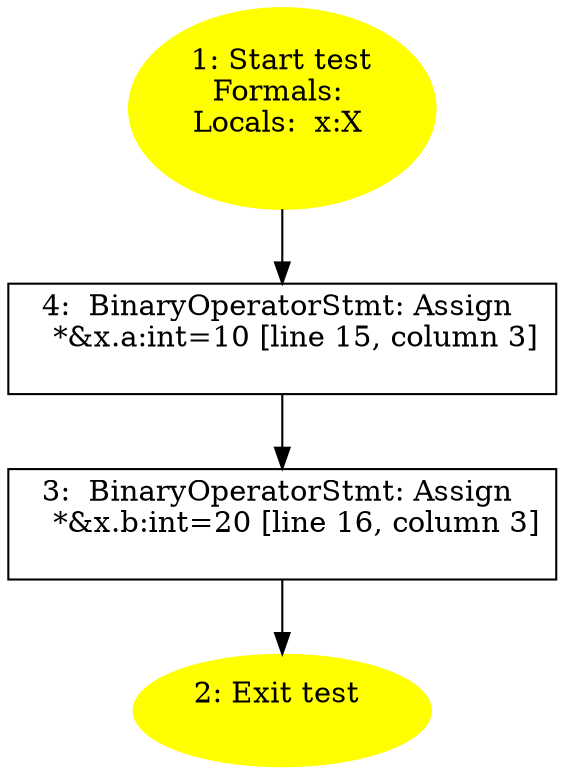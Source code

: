 /* @generated */
digraph cfg {
"test.098f6bcd4621d373_1" [label="1: Start test\nFormals: \nLocals:  x:X \n  " color=yellow style=filled]
	

	 "test.098f6bcd4621d373_1" -> "test.098f6bcd4621d373_4" ;
"test.098f6bcd4621d373_2" [label="2: Exit test \n  " color=yellow style=filled]
	

"test.098f6bcd4621d373_3" [label="3:  BinaryOperatorStmt: Assign \n   *&x.b:int=20 [line 16, column 3]\n " shape="box"]
	

	 "test.098f6bcd4621d373_3" -> "test.098f6bcd4621d373_2" ;
"test.098f6bcd4621d373_4" [label="4:  BinaryOperatorStmt: Assign \n   *&x.a:int=10 [line 15, column 3]\n " shape="box"]
	

	 "test.098f6bcd4621d373_4" -> "test.098f6bcd4621d373_3" ;
}
